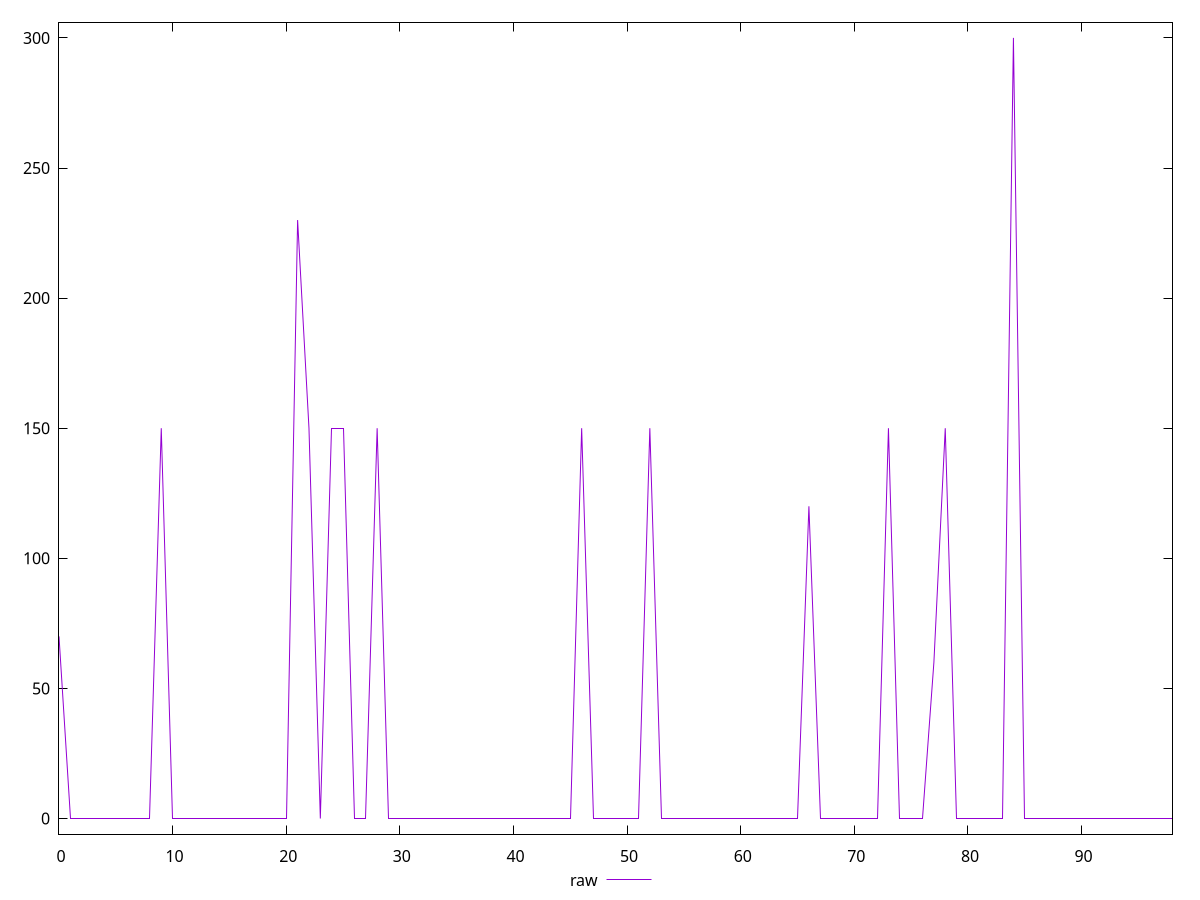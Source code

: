 reset

$raw <<EOF
0 70
1 0
2 0
3 0
4 0
5 0
6 0
7 0
8 0
9 150
10 0
11 0
12 0
13 0
14 0
15 0
16 0
17 0
18 0
19 0
20 0
21 230
22 150
23 0
24 150
25 150
26 0
27 0
28 150
29 0
30 0
31 0
32 0
33 0
34 0
35 0
36 0
37 0
38 0
39 0
40 0
41 0
42 0
43 0
44 0
45 0
46 150
47 0
48 0
49 0
50 0
51 0
52 150
53 0
54 0
55 0
56 0
57 0
58 0
59 0
60 0
61 0
62 0
63 0
64 0
65 0
66 120
67 0
68 0
69 0
70 0
71 0
72 0
73 150
74 0
75 0
76 0
77 60
78 150
79 0
80 0
81 0
82 0
83 0
84 300
85 0
86 0
87 0
88 0
89 0
90 0
91 0
92 0
93 0
94 0
95 0
96 0
97 0
98 0
EOF

set key outside below
set xrange [0:98]
set yrange [-6:306]
set trange [-6:306]
set terminal svg size 640, 500 enhanced background rgb 'white'
set output "reports/report_00027_2021-02-24T12-40-31.850Z/unminified-javascript/samples/card/raw/values.svg"

plot $raw title "raw" with line

reset
